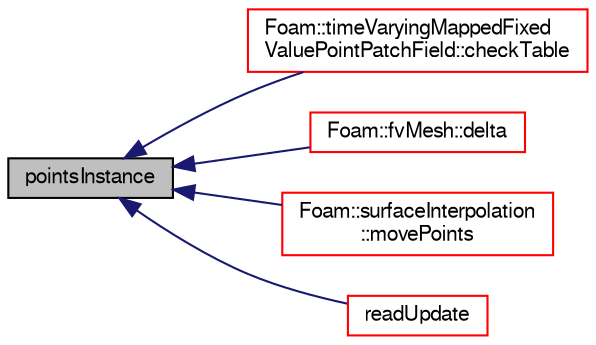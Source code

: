 digraph "pointsInstance"
{
  bgcolor="transparent";
  edge [fontname="FreeSans",fontsize="10",labelfontname="FreeSans",labelfontsize="10"];
  node [fontname="FreeSans",fontsize="10",shape=record];
  rankdir="LR";
  Node2106 [label="pointsInstance",height=0.2,width=0.4,color="black", fillcolor="grey75", style="filled", fontcolor="black"];
  Node2106 -> Node2107 [dir="back",color="midnightblue",fontsize="10",style="solid",fontname="FreeSans"];
  Node2107 [label="Foam::timeVaryingMappedFixed\lValuePointPatchField::checkTable",height=0.2,width=0.4,color="red",URL="$a23418.html#a89f63f29ad3b1f1081f9bc42599fef27",tooltip="Find boundary data inbetween current time and interpolate. "];
  Node2106 -> Node2109 [dir="back",color="midnightblue",fontsize="10",style="solid",fontname="FreeSans"];
  Node2109 [label="Foam::fvMesh::delta",height=0.2,width=0.4,color="red",URL="$a22766.html#afd98908123558b928fae6ec9b0844494",tooltip="Return face deltas as surfaceVectorField. "];
  Node2106 -> Node2175 [dir="back",color="midnightblue",fontsize="10",style="solid",fontname="FreeSans"];
  Node2175 [label="Foam::surfaceInterpolation\l::movePoints",height=0.2,width=0.4,color="red",URL="$a23274.html#a049fe0a86e2c86b4c0bb5fe02583bea4",tooltip="Do what is neccessary if the mesh has moved. "];
  Node2106 -> Node3402 [dir="back",color="midnightblue",fontsize="10",style="solid",fontname="FreeSans"];
  Node3402 [label="readUpdate",height=0.2,width=0.4,color="red",URL="$a27410.html#a9d298b9dbcdbe96c85e7ea556233a8c2",tooltip="Update the mesh based on the mesh files saved in. "];
}
